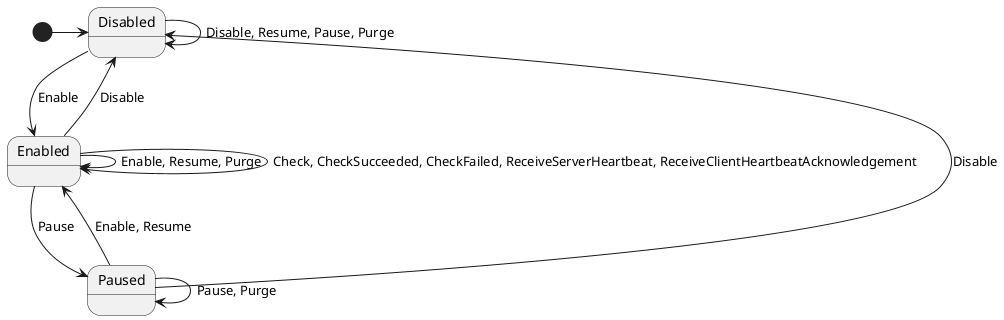 @startuml Heartbeat Monitor
[*]->Disabled
Disabled-->Enabled: Enable
Enabled-->Paused: Pause
Paused->Enabled: Enable, Resume
Paused->Disabled: Disable
Enabled->Disabled: Disable
Disabled->Disabled: Disable, Resume, Pause, Purge
Enabled->Enabled: Enable, Resume, Purge
Paused->Paused: Pause, Purge
Enabled->Enabled: Check, CheckSucceeded, CheckFailed, ReceiveServerHeartbeat, ReceiveClientHeartbeatAcknowledgement
@enduml